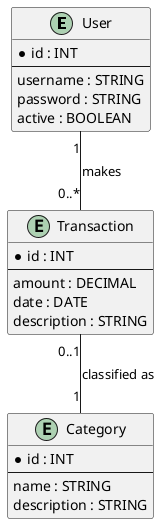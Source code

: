 @startuml

' Definición de entidades
entity "User" as user {
    * id : INT
    --
    username : STRING
    password : STRING
    active : BOOLEAN
}

entity "Transaction" as transaction {
    * id : INT
    --
    amount : DECIMAL
    date : DATE
    description : STRING
}

entity "Category" as category {
    * id : INT
    --
    name : STRING
    description : STRING
}

' Relaciones
user "1" -- "0..*" transaction : "makes"
transaction "0..1" -- "1" category : "classified as"

@enduml
